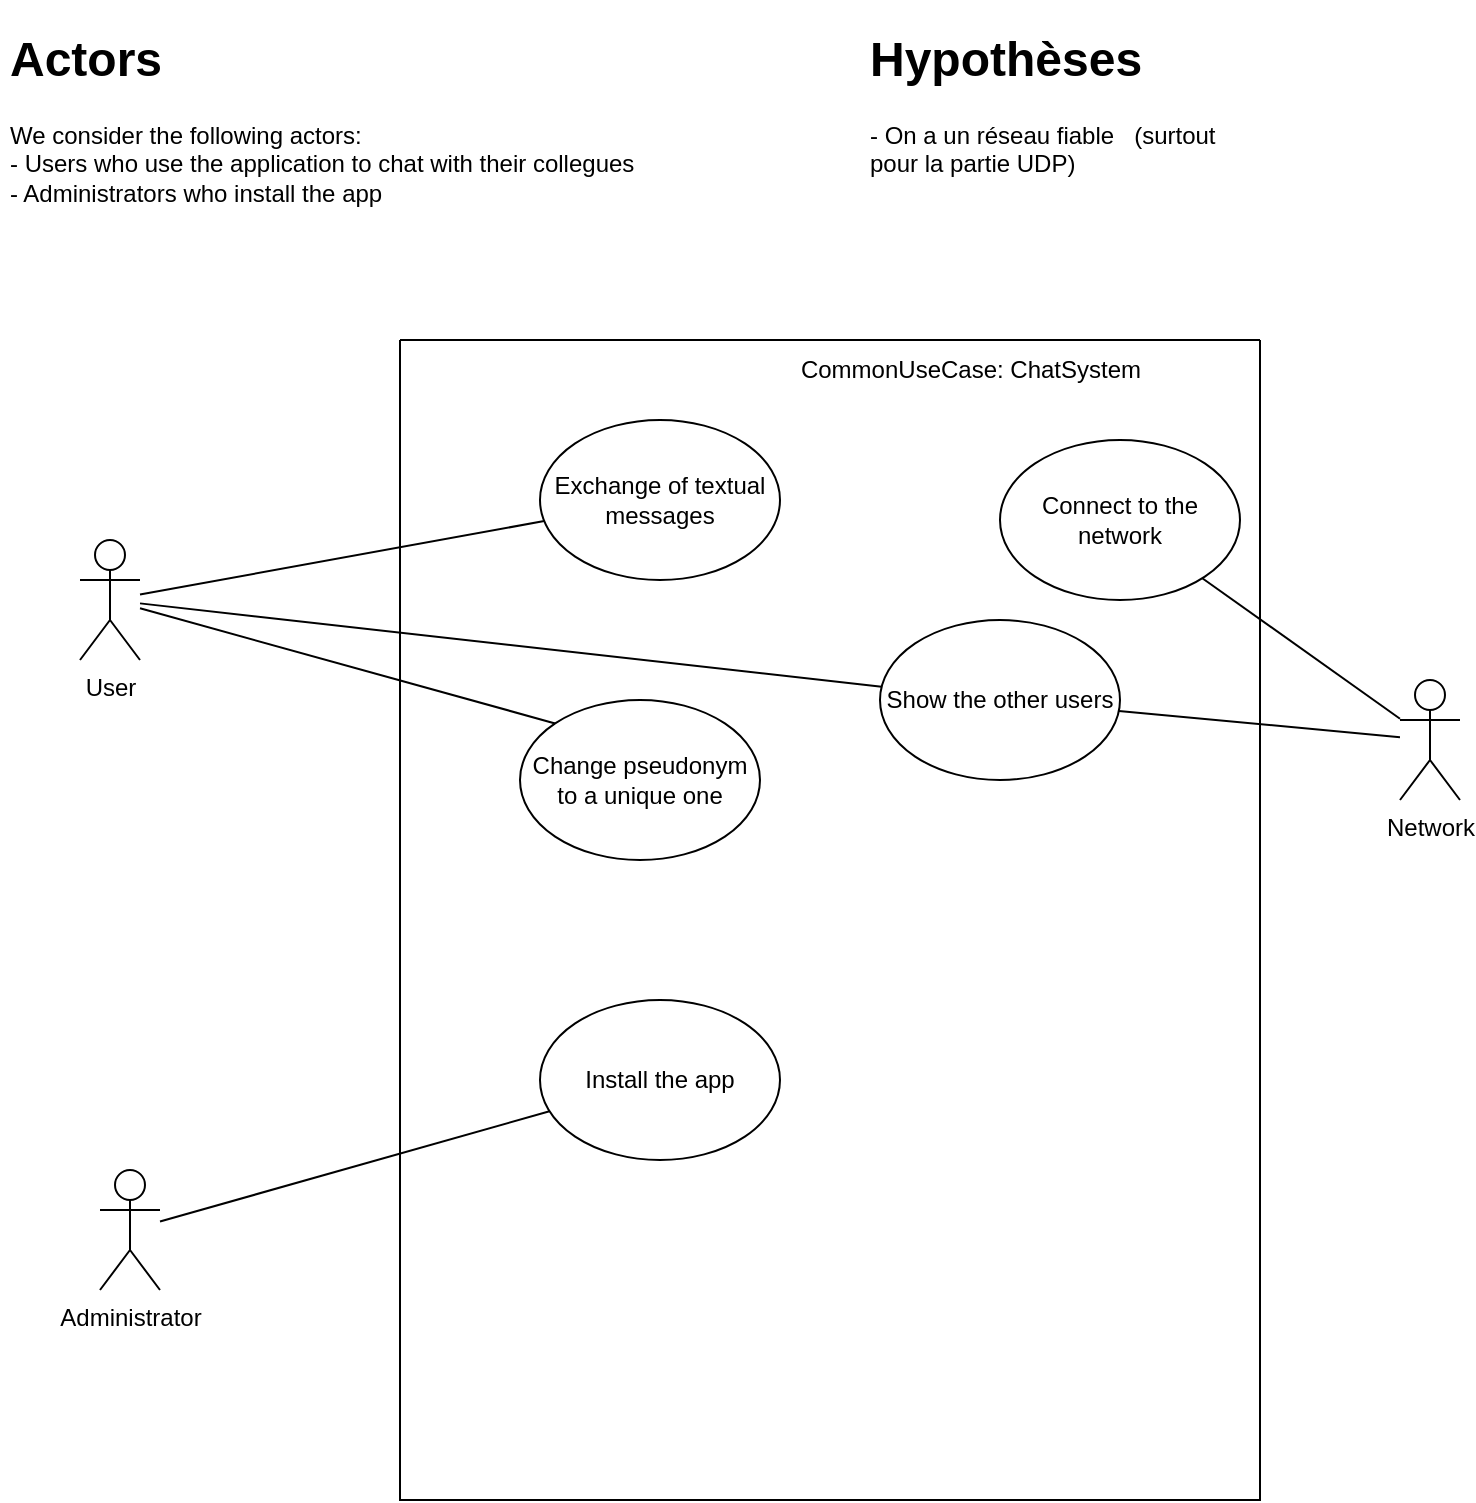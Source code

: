 <mxfile version="22.1.18" type="github">
  <diagram name="Page-1" id="1iA79TyCtK93nK60ap_h">
    <mxGraphModel dx="1434" dy="780" grid="1" gridSize="10" guides="1" tooltips="1" connect="1" arrows="1" fold="1" page="1" pageScale="1" pageWidth="827" pageHeight="1169" math="0" shadow="0">
      <root>
        <mxCell id="0" />
        <mxCell id="1" parent="0" />
        <mxCell id="lKAwWVuy-IsimusGvwi6-10" style="rounded=0;orthogonalLoop=1;jettySize=auto;html=1;endArrow=none;endFill=0;" parent="1" source="lKAwWVuy-IsimusGvwi6-1" target="lKAwWVuy-IsimusGvwi6-7" edge="1">
          <mxGeometry relative="1" as="geometry" />
        </mxCell>
        <mxCell id="lKAwWVuy-IsimusGvwi6-19" style="rounded=0;orthogonalLoop=1;jettySize=auto;html=1;endArrow=none;endFill=0;" parent="1" source="lKAwWVuy-IsimusGvwi6-1" target="lKAwWVuy-IsimusGvwi6-18" edge="1">
          <mxGeometry relative="1" as="geometry" />
        </mxCell>
        <mxCell id="lKAwWVuy-IsimusGvwi6-1" value="User" style="shape=umlActor;verticalLabelPosition=bottom;verticalAlign=top;html=1;outlineConnect=0;" parent="1" vertex="1">
          <mxGeometry x="80" y="270" width="30" height="60" as="geometry" />
        </mxCell>
        <mxCell id="lKAwWVuy-IsimusGvwi6-2" value="" style="swimlane;startSize=0;" parent="1" vertex="1">
          <mxGeometry x="240" y="170" width="430" height="580" as="geometry">
            <mxRectangle x="310" y="180" width="50" height="40" as="alternateBounds" />
          </mxGeometry>
        </mxCell>
        <mxCell id="lKAwWVuy-IsimusGvwi6-3" value="&lt;div&gt;CommonUseCase: ChatSystem&lt;/div&gt;" style="text;html=1;align=center;verticalAlign=middle;resizable=0;points=[];autosize=1;strokeColor=none;fillColor=none;" parent="lKAwWVuy-IsimusGvwi6-2" vertex="1">
          <mxGeometry x="190" width="190" height="30" as="geometry" />
        </mxCell>
        <mxCell id="lKAwWVuy-IsimusGvwi6-7" value="Exchange of textual messages" style="ellipse;whiteSpace=wrap;html=1;" parent="lKAwWVuy-IsimusGvwi6-2" vertex="1">
          <mxGeometry x="70" y="40" width="120" height="80" as="geometry" />
        </mxCell>
        <mxCell id="lKAwWVuy-IsimusGvwi6-18" value="Show the other users" style="ellipse;whiteSpace=wrap;html=1;" parent="lKAwWVuy-IsimusGvwi6-2" vertex="1">
          <mxGeometry x="240" y="140" width="120" height="80" as="geometry" />
        </mxCell>
        <mxCell id="lKAwWVuy-IsimusGvwi6-23" value="Connect to the network" style="ellipse;whiteSpace=wrap;html=1;" parent="lKAwWVuy-IsimusGvwi6-2" vertex="1">
          <mxGeometry x="300" y="50" width="120" height="80" as="geometry" />
        </mxCell>
        <mxCell id="lKAwWVuy-IsimusGvwi6-40" value="Install the app" style="ellipse;whiteSpace=wrap;html=1;" parent="lKAwWVuy-IsimusGvwi6-2" vertex="1">
          <mxGeometry x="70" y="330" width="120" height="80" as="geometry" />
        </mxCell>
        <mxCell id="0fDk7-egbqvxXeHkAJud-1" value="Change pseudonym to a unique one" style="ellipse;whiteSpace=wrap;html=1;" parent="lKAwWVuy-IsimusGvwi6-2" vertex="1">
          <mxGeometry x="60" y="180" width="120" height="80" as="geometry" />
        </mxCell>
        <mxCell id="lKAwWVuy-IsimusGvwi6-20" value="Network" style="shape=umlActor;verticalLabelPosition=bottom;verticalAlign=top;html=1;outlineConnect=0;" parent="1" vertex="1">
          <mxGeometry x="740" y="340" width="30" height="60" as="geometry" />
        </mxCell>
        <mxCell id="lKAwWVuy-IsimusGvwi6-21" style="rounded=0;orthogonalLoop=1;jettySize=auto;html=1;endArrow=none;endFill=0;" parent="1" source="lKAwWVuy-IsimusGvwi6-18" target="lKAwWVuy-IsimusGvwi6-20" edge="1">
          <mxGeometry relative="1" as="geometry" />
        </mxCell>
        <mxCell id="lKAwWVuy-IsimusGvwi6-24" style="rounded=0;orthogonalLoop=1;jettySize=auto;html=1;endArrow=none;endFill=0;" parent="1" source="lKAwWVuy-IsimusGvwi6-23" target="lKAwWVuy-IsimusGvwi6-20" edge="1">
          <mxGeometry relative="1" as="geometry" />
        </mxCell>
        <mxCell id="lKAwWVuy-IsimusGvwi6-43" style="rounded=0;orthogonalLoop=1;jettySize=auto;html=1;endArrow=none;endFill=0;" parent="1" source="lKAwWVuy-IsimusGvwi6-39" target="lKAwWVuy-IsimusGvwi6-40" edge="1">
          <mxGeometry relative="1" as="geometry" />
        </mxCell>
        <mxCell id="lKAwWVuy-IsimusGvwi6-39" value="&lt;div&gt;Administrator&lt;/div&gt;" style="shape=umlActor;verticalLabelPosition=bottom;verticalAlign=top;html=1;outlineConnect=0;" parent="1" vertex="1">
          <mxGeometry x="90" y="585" width="30" height="60" as="geometry" />
        </mxCell>
        <mxCell id="0fDk7-egbqvxXeHkAJud-2" style="rounded=0;orthogonalLoop=1;jettySize=auto;html=1;endArrow=none;endFill=0;entryX=0;entryY=0;entryDx=0;entryDy=0;" parent="1" source="lKAwWVuy-IsimusGvwi6-1" target="0fDk7-egbqvxXeHkAJud-1" edge="1">
          <mxGeometry relative="1" as="geometry">
            <mxPoint x="110" y="332" as="sourcePoint" />
            <mxPoint x="327" y="408" as="targetPoint" />
          </mxGeometry>
        </mxCell>
        <mxCell id="ifmzQvitbIVE-MRjwJJ3-1" value="&lt;h1&gt;Actors&lt;/h1&gt;&lt;div&gt;We consider the following actors:&lt;/div&gt;&lt;div&gt;- Users who use the application to chat with their collegues&lt;br&gt;&lt;/div&gt;&lt;div&gt;- Administrators who install the app&lt;br&gt;&lt;/div&gt;" style="text;html=1;strokeColor=none;fillColor=none;spacing=5;spacingTop=-20;whiteSpace=wrap;overflow=hidden;rounded=0;" vertex="1" parent="1">
          <mxGeometry x="40" y="10" width="330" height="120" as="geometry" />
        </mxCell>
        <mxCell id="ifmzQvitbIVE-MRjwJJ3-4" value="&lt;h1&gt;Hypothèses&lt;br&gt;&lt;/h1&gt;&lt;p&gt;- On a un réseau fiable&amp;nbsp;&amp;nbsp; (surtout pour la partie UDP)&lt;/p&gt;&lt;p&gt;&lt;br&gt;&lt;/p&gt;" style="text;html=1;strokeColor=none;fillColor=none;spacing=5;spacingTop=-20;whiteSpace=wrap;overflow=hidden;rounded=0;" vertex="1" parent="1">
          <mxGeometry x="470" y="10" width="190" height="120" as="geometry" />
        </mxCell>
      </root>
    </mxGraphModel>
  </diagram>
</mxfile>
